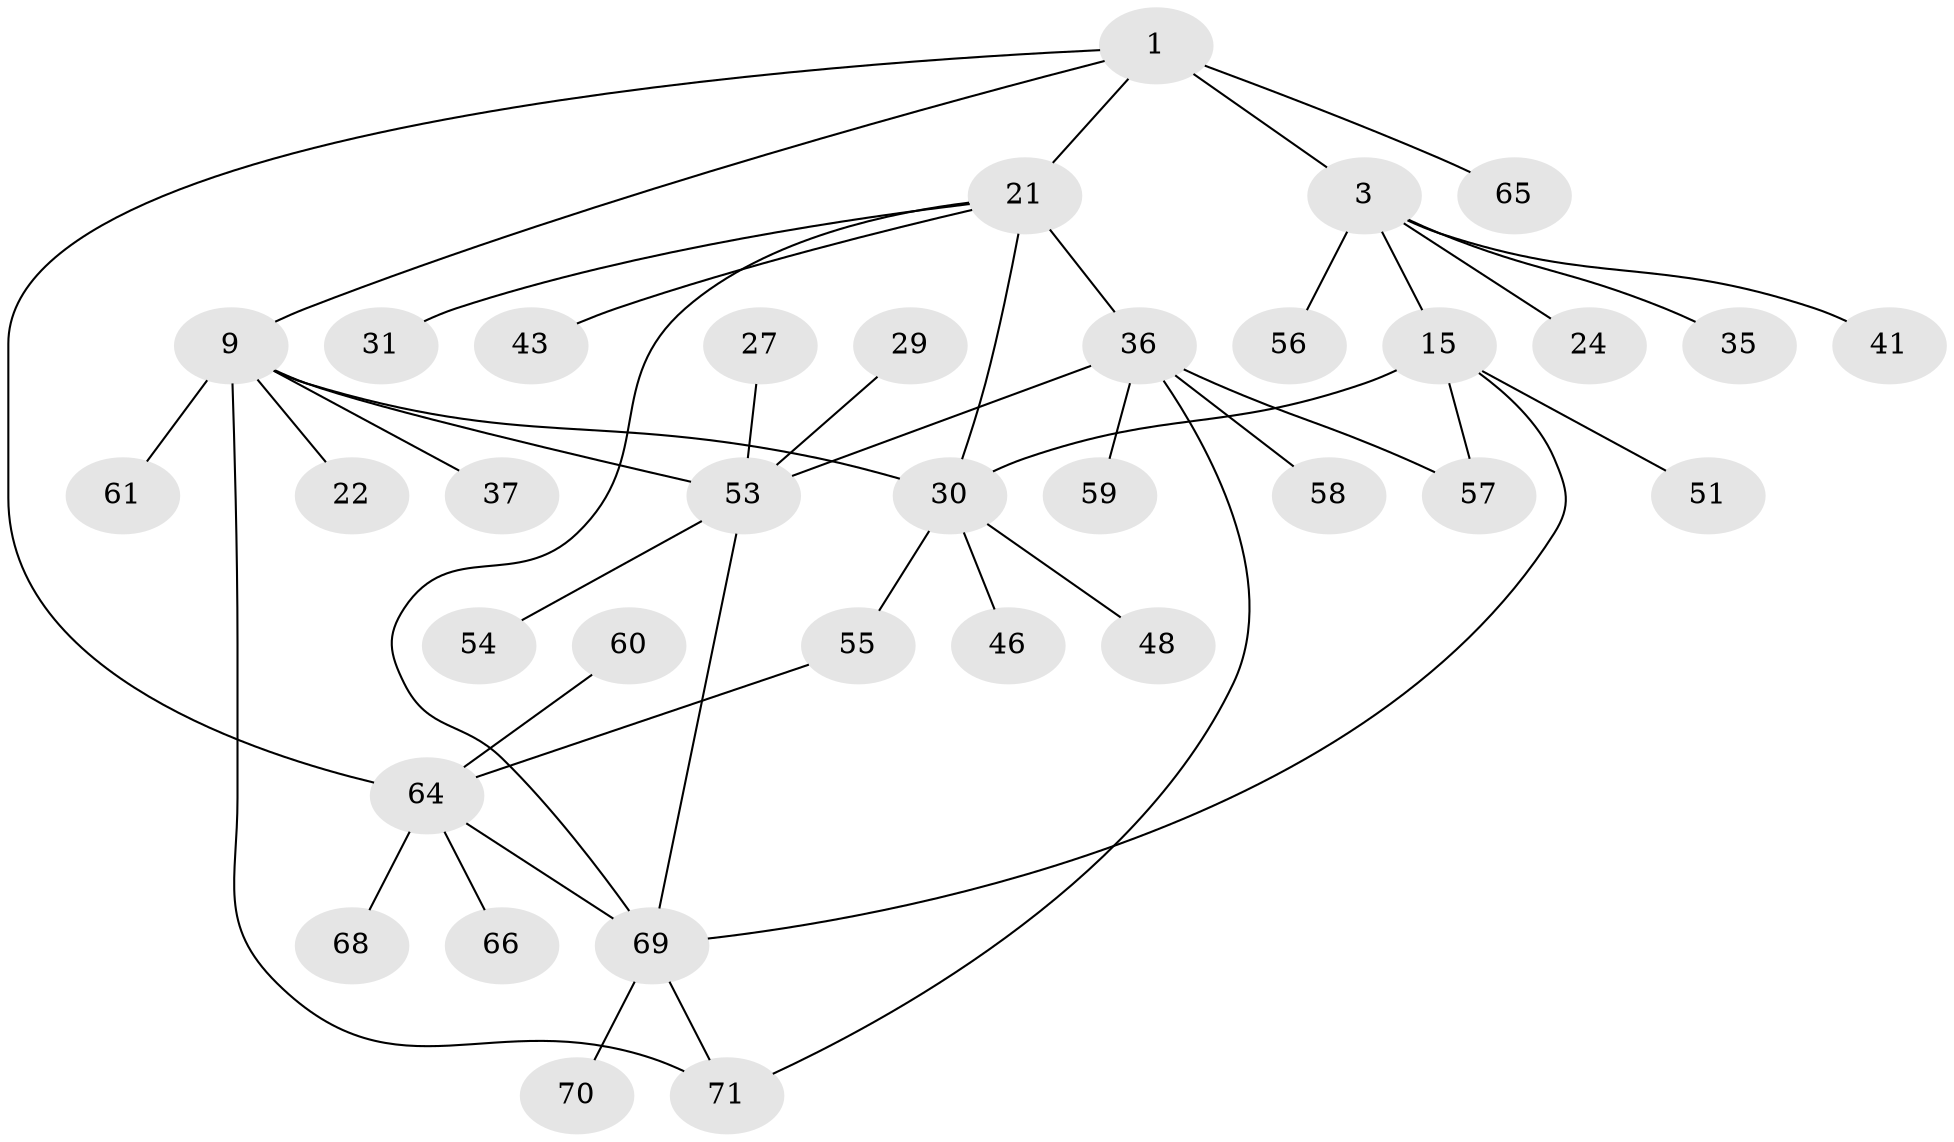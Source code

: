 // original degree distribution, {6: 0.028169014084507043, 4: 0.07042253521126761, 5: 0.056338028169014086, 9: 0.04225352112676056, 2: 0.1267605633802817, 10: 0.014084507042253521, 3: 0.08450704225352113, 7: 0.014084507042253521, 1: 0.5633802816901409}
// Generated by graph-tools (version 1.1) at 2025/55/03/09/25 04:55:12]
// undirected, 35 vertices, 44 edges
graph export_dot {
graph [start="1"]
  node [color=gray90,style=filled];
  1;
  3 [super="+2"];
  9;
  15 [super="+13"];
  21 [super="+11"];
  22;
  24;
  27;
  29;
  30 [super="+14"];
  31;
  35;
  36 [super="+12+23"];
  37;
  41;
  43;
  46 [super="+17"];
  48;
  51;
  53 [super="+8"];
  54;
  55;
  56 [super="+32+47"];
  57 [super="+39"];
  58;
  59;
  60 [super="+18"];
  61;
  64 [super="+63+5+52"];
  65;
  66;
  68;
  69 [super="+6+44+50"];
  70;
  71 [super="+67"];
  1 -- 3 [weight=2];
  1 -- 9;
  1 -- 65;
  1 -- 64;
  1 -- 21;
  3 -- 35;
  3 -- 24;
  3 -- 41;
  3 -- 15;
  3 -- 56;
  9 -- 22;
  9 -- 30 [weight=2];
  9 -- 37;
  9 -- 61;
  9 -- 71;
  9 -- 53 [weight=2];
  15 -- 51;
  15 -- 30 [weight=2];
  15 -- 57;
  15 -- 69;
  21 -- 36 [weight=2];
  21 -- 69;
  21 -- 43;
  21 -- 30;
  21 -- 31;
  27 -- 53;
  29 -- 53;
  30 -- 48;
  30 -- 55;
  30 -- 46;
  36 -- 71;
  36 -- 57;
  36 -- 58;
  36 -- 59;
  36 -- 53;
  53 -- 69;
  53 -- 54;
  55 -- 64;
  60 -- 64;
  64 -- 66;
  64 -- 68;
  64 -- 69 [weight=2];
  69 -- 70;
  69 -- 71;
}
